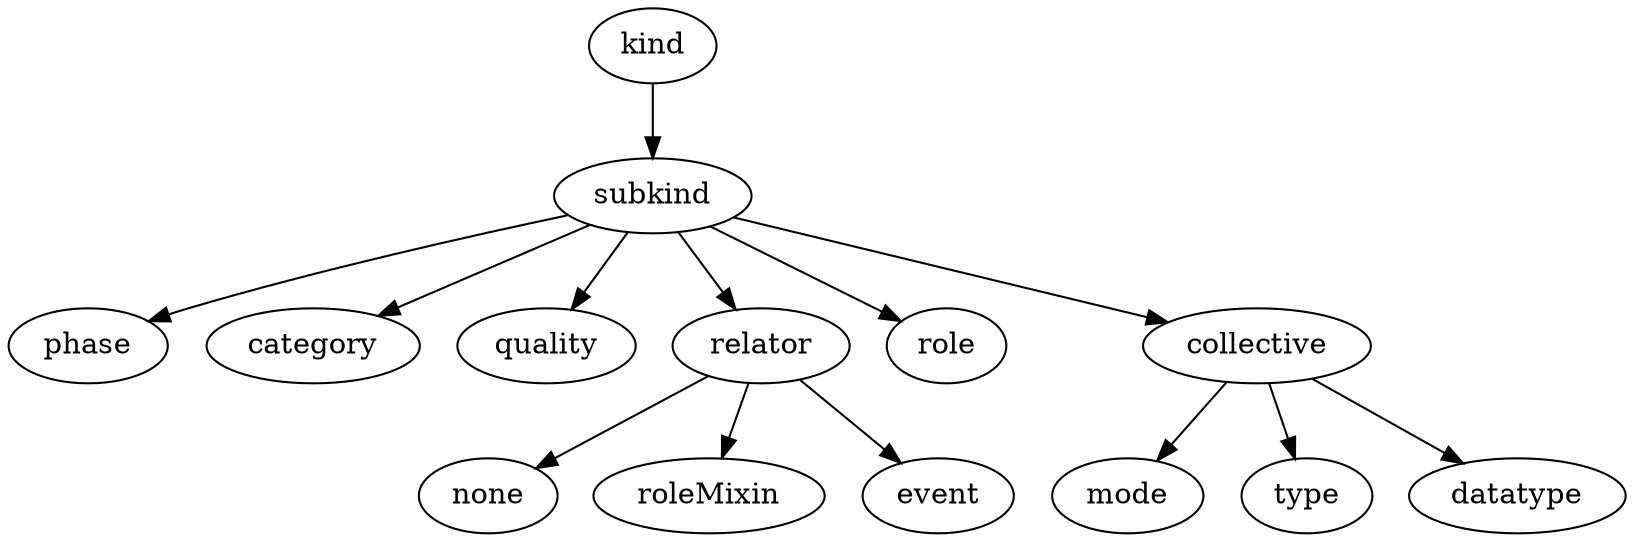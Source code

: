 strict digraph  {
kind;
subkind;
phase;
category;
quality;
relator;
role;
collective;
none;
roleMixin;
event;
mode;
type;
datatype;
kind -> subkind;
subkind -> phase;
subkind -> category;
subkind -> quality;
subkind -> relator;
subkind -> role;
subkind -> collective;
relator -> none;
relator -> roleMixin;
relator -> event;
collective -> mode;
collective -> type;
collective -> datatype;
}
